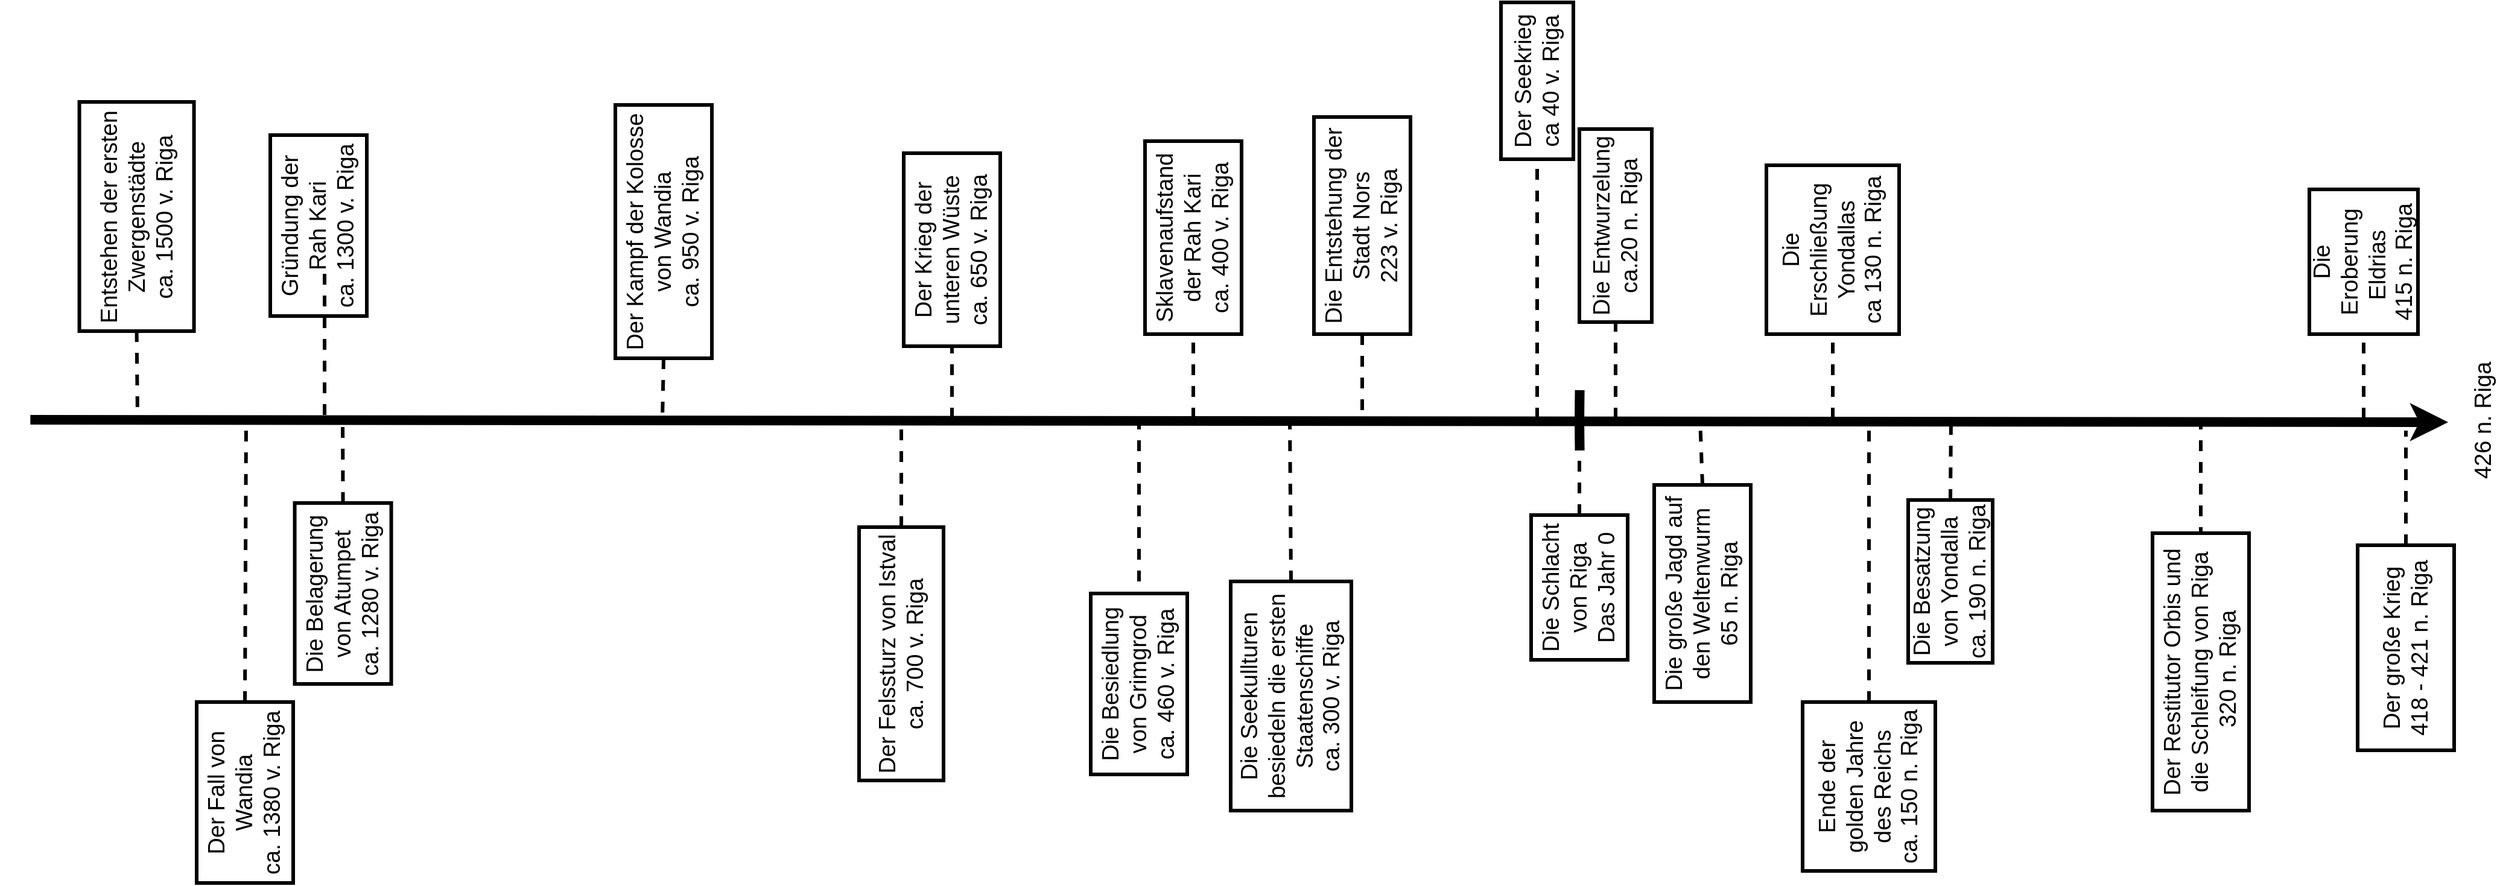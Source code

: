 <mxfile version="13.6.2" type="device"><diagram id="AsUITqDot0iEGMl_Esiu" name="Page-1"><mxGraphModel dx="1886" dy="769" grid="1" gridSize="10" guides="1" tooltips="1" connect="1" arrows="1" fold="1" page="1" pageScale="1" pageWidth="1920" pageHeight="1200" math="0" shadow="0"><root><mxCell id="0"/><mxCell id="1" parent="0"/><mxCell id="MPMMYVgVFY9SuE7YQTfB-1" value="" style="endArrow=classic;html=1;strokeWidth=8;rotation=270;exitX=0.521;exitY=1.244;exitDx=0;exitDy=0;exitPerimeter=0;" parent="1" source="MPMMYVgVFY9SuE7YQTfB-4" edge="1"><mxGeometry width="50" height="50" relative="1" as="geometry"><mxPoint x="200" y="603" as="sourcePoint"/><mxPoint x="2120" y="603" as="targetPoint"/><Array as="points"/></mxGeometry></mxCell><mxCell id="MPMMYVgVFY9SuE7YQTfB-2" value="" style="endArrow=none;dashed=1;html=1;strokeWidth=3;exitX=0.5;exitY=0;exitDx=0;exitDy=0;rotation=270;" parent="1" source="MPMMYVgVFY9SuE7YQTfB-5" edge="1"><mxGeometry width="50" height="50" relative="1" as="geometry"><mxPoint x="1900" y="680" as="sourcePoint"/><mxPoint x="2085" y="610" as="targetPoint"/></mxGeometry></mxCell><mxCell id="MPMMYVgVFY9SuE7YQTfB-3" value="&lt;font style=&quot;font-size: 19px&quot;&gt;426 n. Riga&lt;/font&gt;" style="text;html=1;strokeColor=none;fillColor=none;align=center;verticalAlign=middle;whiteSpace=wrap;rounded=0;strokeWidth=3;rotation=270;" parent="1" vertex="1"><mxGeometry x="2100" y="591.43" width="100" height="20" as="geometry"/></mxCell><mxCell id="MPMMYVgVFY9SuE7YQTfB-4" value="&lt;br&gt;" style="text;html=1;align=center;verticalAlign=middle;resizable=0;points=[];autosize=1;rotation=270;" parent="1" vertex="1"><mxGeometry x="91.273" y="591.429" width="20" height="20" as="geometry"/></mxCell><mxCell id="MPMMYVgVFY9SuE7YQTfB-5" value="&lt;font style=&quot;font-size: 19px&quot;&gt;Der große Krieg&lt;br&gt;418 - 421 n. Riga&lt;br&gt;&lt;/font&gt;" style="rounded=0;whiteSpace=wrap;html=1;strokeWidth=3;direction=south;rotation=270;fillColor=none;" parent="1" vertex="1"><mxGeometry x="2000" y="750" width="170" height="80" as="geometry"/></mxCell><mxCell id="MPMMYVgVFY9SuE7YQTfB-6" value="" style="endArrow=none;dashed=1;html=1;strokeWidth=3;rotation=270;exitX=1;exitY=0.5;exitDx=0;exitDy=0;" parent="1" source="MPMMYVgVFY9SuE7YQTfB-7" edge="1"><mxGeometry width="50" height="50" relative="1" as="geometry"><mxPoint x="1390" y="800" as="sourcePoint"/><mxPoint x="1400" y="600" as="targetPoint"/></mxGeometry></mxCell><mxCell id="MPMMYVgVFY9SuE7YQTfB-7" value="&lt;font style=&quot;font-size: 19px&quot;&gt;Die Schlacht von Riga&lt;br&gt;Das Jahr 0&lt;/font&gt;" style="rounded=0;whiteSpace=wrap;html=1;strokeWidth=3;rotation=270;fillColor=none;" parent="1" vertex="1"><mxGeometry x="1340" y="700" width="120" height="80" as="geometry"/></mxCell><mxCell id="MPMMYVgVFY9SuE7YQTfB-8" value="" style="endArrow=none;dashed=1;html=1;strokeWidth=3;rotation=270;" parent="1" edge="1"><mxGeometry width="50" height="50" relative="1" as="geometry"><mxPoint x="360" y="480" as="sourcePoint"/><mxPoint x="360" y="600" as="targetPoint"/></mxGeometry></mxCell><mxCell id="MPMMYVgVFY9SuE7YQTfB-9" value="&lt;font style=&quot;font-size: 19px&quot;&gt;Gründung der Rah Kari&lt;br&gt;ca. 1300 v. Riga&lt;/font&gt;" style="rounded=0;whiteSpace=wrap;html=1;strokeWidth=3;rotation=270;fillColor=none;" parent="1" vertex="1"><mxGeometry x="280" y="400" width="150" height="80" as="geometry"/></mxCell><mxCell id="MPMMYVgVFY9SuE7YQTfB-10" value="&lt;font style=&quot;font-size: 19px&quot;&gt;Entstehen der ersten Zwergenstädte&lt;br&gt;ca. 1500 v. Riga&lt;/font&gt;" style="rounded=0;whiteSpace=wrap;html=1;strokeWidth=3;rotation=270;fillColor=none;" parent="1" vertex="1"><mxGeometry x="109.27" y="385" width="190" height="95" as="geometry"/></mxCell><mxCell id="MPMMYVgVFY9SuE7YQTfB-11" value="" style="endArrow=none;dashed=1;html=1;strokeWidth=3;rotation=270;exitX=0;exitY=0.5;exitDx=0;exitDy=0;" parent="1" source="MPMMYVgVFY9SuE7YQTfB-10" edge="1"><mxGeometry width="50" height="50" relative="1" as="geometry"><mxPoint x="205" y="550" as="sourcePoint"/><mxPoint x="205" y="600" as="targetPoint"/></mxGeometry></mxCell><mxCell id="MPMMYVgVFY9SuE7YQTfB-12" value="" style="endArrow=none;dashed=1;html=1;strokeWidth=3;exitX=1;exitY=0.5;exitDx=0;exitDy=0;rotation=270;" parent="1" edge="1" source="MPMMYVgVFY9SuE7YQTfB-13"><mxGeometry width="50" height="50" relative="1" as="geometry"><mxPoint x="838" y="710" as="sourcePoint"/><mxPoint x="838" y="600" as="targetPoint"/></mxGeometry></mxCell><mxCell id="MPMMYVgVFY9SuE7YQTfB-13" value="&lt;font style=&quot;font-size: 19px&quot;&gt;Der Felssturz von Istval&lt;br&gt;ca. 700 v. Riga&lt;br&gt;&lt;/font&gt;" style="rounded=0;whiteSpace=wrap;html=1;strokeWidth=3;rotation=270;fillColor=none;" parent="1" vertex="1"><mxGeometry x="733" y="760" width="210" height="70" as="geometry"/></mxCell><mxCell id="MPMMYVgVFY9SuE7YQTfB-14" value="" style="endArrow=none;dashed=1;html=1;strokeWidth=3;exitX=0;exitY=0.5;exitDx=0;exitDy=0;rotation=270;" parent="1" source="MPMMYVgVFY9SuE7YQTfB-15" edge="1"><mxGeometry width="50" height="50" relative="1" as="geometry"><mxPoint x="1200" y="470" as="sourcePoint"/><mxPoint x="1220" y="600" as="targetPoint"/></mxGeometry></mxCell><mxCell id="MPMMYVgVFY9SuE7YQTfB-15" value="&lt;font style=&quot;font-size: 19px&quot;&gt;Die Entstehung der Stadt Nors&lt;br&gt;223 v. Riga&lt;br&gt;&lt;/font&gt;" style="rounded=0;whiteSpace=wrap;html=1;strokeWidth=3;rotation=270;fillColor=none;" parent="1" vertex="1"><mxGeometry x="1130" y="400" width="180" height="80" as="geometry"/></mxCell><mxCell id="MPMMYVgVFY9SuE7YQTfB-16" value="" style="endArrow=none;dashed=1;html=1;strokeWidth=3;exitX=0;exitY=0.5;exitDx=0;exitDy=0;rotation=270;" parent="1" source="MPMMYVgVFY9SuE7YQTfB-17" edge="1"><mxGeometry width="50" height="50" relative="1" as="geometry"><mxPoint x="600" y="370" as="sourcePoint"/><mxPoint x="640" y="600" as="targetPoint"/></mxGeometry></mxCell><mxCell id="MPMMYVgVFY9SuE7YQTfB-17" value="&lt;font style=&quot;font-size: 19px&quot;&gt;Der Kampf der Kolosse von Wandia&lt;br&gt;ca. 950 v. Riga&lt;br&gt;&lt;/font&gt;" style="rounded=0;whiteSpace=wrap;html=1;strokeWidth=3;rotation=270;fillColor=none;" parent="1" vertex="1"><mxGeometry x="536" y="405" width="210" height="80" as="geometry"/></mxCell><mxCell id="MPMMYVgVFY9SuE7YQTfB-18" value="" style="endArrow=none;dashed=1;html=1;strokeWidth=3;exitX=1;exitY=0.5;exitDx=0;exitDy=0;rotation=270;" parent="1" source="MPMMYVgVFY9SuE7YQTfB-19" edge="1"><mxGeometry width="50" height="50" relative="1" as="geometry"><mxPoint x="300" y="930" as="sourcePoint"/><mxPoint x="295" y="600" as="targetPoint"/></mxGeometry></mxCell><mxCell id="MPMMYVgVFY9SuE7YQTfB-19" value="&lt;font style=&quot;font-size: 19px&quot;&gt;Der Fall von Wandia&lt;br&gt;ca. 1380 v. Riga&lt;/font&gt;" style="rounded=0;whiteSpace=wrap;html=1;strokeWidth=3;rotation=270;fillColor=none;" parent="1" vertex="1"><mxGeometry x="219" y="870" width="150" height="80" as="geometry"/></mxCell><mxCell id="MPMMYVgVFY9SuE7YQTfB-20" value="&lt;font style=&quot;font-size: 19px&quot;&gt;Die Belagerung von Atumpet&lt;br&gt;ca. 1280 v. Riga&lt;/font&gt;" style="rounded=0;whiteSpace=wrap;html=1;strokeWidth=3;rotation=270;fillColor=none;" parent="1" vertex="1"><mxGeometry x="300.27" y="705" width="150" height="80" as="geometry"/></mxCell><mxCell id="MPMMYVgVFY9SuE7YQTfB-21" value="" style="endArrow=none;dashed=1;html=1;strokeWidth=3;exitX=1;exitY=0.5;exitDx=0;exitDy=0;rotation=270;" parent="1" source="MPMMYVgVFY9SuE7YQTfB-20" edge="1"><mxGeometry width="50" height="50" relative="1" as="geometry"><mxPoint x="940" y="680" as="sourcePoint"/><mxPoint x="375" y="600" as="targetPoint"/></mxGeometry></mxCell><mxCell id="MPMMYVgVFY9SuE7YQTfB-22" value="&lt;font style=&quot;font-size: 19px&quot;&gt;Der Krieg der unteren Wüste&lt;br&gt;ca. 650 v. Riga&lt;/font&gt;" style="rounded=0;whiteSpace=wrap;html=1;strokeWidth=3;rotation=270;fillColor=none;" parent="1" vertex="1"><mxGeometry x="800" y="420" width="160" height="80" as="geometry"/></mxCell><mxCell id="MPMMYVgVFY9SuE7YQTfB-23" value="" style="endArrow=none;dashed=1;html=1;strokeWidth=3;entryX=0;entryY=0.5;entryDx=0;entryDy=0;rotation=270;" parent="1" target="MPMMYVgVFY9SuE7YQTfB-22" edge="1"><mxGeometry width="50" height="50" relative="1" as="geometry"><mxPoint x="880" y="600" as="sourcePoint"/><mxPoint x="990" y="630" as="targetPoint"/></mxGeometry></mxCell><mxCell id="MPMMYVgVFY9SuE7YQTfB-24" value="&lt;font style=&quot;font-size: 19px&quot;&gt;Die Entwurzelung&lt;br&gt;ca.20 n. Riga&lt;/font&gt;" style="rounded=0;whiteSpace=wrap;html=1;strokeWidth=3;rotation=270;fillColor=none;" parent="1" vertex="1"><mxGeometry x="1350" y="410" width="160" height="60" as="geometry"/></mxCell><mxCell id="MPMMYVgVFY9SuE7YQTfB-25" value="" style="endArrow=none;dashed=1;html=1;strokeWidth=3;entryX=0;entryY=0.5;entryDx=0;entryDy=0;rotation=270;" parent="1" target="MPMMYVgVFY9SuE7YQTfB-24" edge="1"><mxGeometry width="50" height="50" relative="1" as="geometry"><mxPoint x="1430" y="600" as="sourcePoint"/><mxPoint x="990" y="630" as="targetPoint"/></mxGeometry></mxCell><mxCell id="MPMMYVgVFY9SuE7YQTfB-26" value="" style="endArrow=none;html=1;strokeWidth=8;rotation=270;" parent="1" edge="1"><mxGeometry width="50" height="50" relative="1" as="geometry"><mxPoint x="1400.29" y="626.43" as="sourcePoint"/><mxPoint x="1400.29" y="576.43" as="targetPoint"/><Array as="points"><mxPoint x="1400" y="601.43"/></Array></mxGeometry></mxCell><mxCell id="MPMMYVgVFY9SuE7YQTfB-27" value="&lt;font style=&quot;font-size: 19px&quot;&gt;Ende der golden Jahre des Reichs&lt;br&gt;ca. 150 n. Riga&lt;/font&gt;" style="rounded=0;whiteSpace=wrap;html=1;strokeWidth=3;rotation=270;fillColor=none;" parent="1" vertex="1"><mxGeometry x="1570" y="850" width="140" height="110" as="geometry"/></mxCell><mxCell id="MPMMYVgVFY9SuE7YQTfB-28" value="" style="endArrow=none;dashed=1;html=1;strokeWidth=3;exitX=1;exitY=0.5;exitDx=0;exitDy=0;rotation=270;" parent="1" source="MPMMYVgVFY9SuE7YQTfB-27" edge="1"><mxGeometry width="50" height="50" relative="1" as="geometry"><mxPoint x="1500" y="720" as="sourcePoint"/><mxPoint x="1640" y="600" as="targetPoint"/></mxGeometry></mxCell><mxCell id="MPMMYVgVFY9SuE7YQTfB-29" value="&lt;font style=&quot;font-size: 19px&quot;&gt;Sklavenaufstand der Rah Kari&lt;br&gt;ca. 400 v. Riga&lt;/font&gt;" style="rounded=0;whiteSpace=wrap;html=1;strokeWidth=3;rotation=270;fillColor=none;" parent="1" vertex="1"><mxGeometry x="1000" y="410" width="160" height="80" as="geometry"/></mxCell><mxCell id="MPMMYVgVFY9SuE7YQTfB-30" value="" style="endArrow=none;dashed=1;html=1;strokeWidth=3;rotation=270;entryX=0;entryY=0.5;entryDx=0;entryDy=0;" parent="1" target="MPMMYVgVFY9SuE7YQTfB-29" edge="1"><mxGeometry width="50" height="50" relative="1" as="geometry"><mxPoint x="1080" y="600" as="sourcePoint"/><mxPoint x="1100" y="550" as="targetPoint"/></mxGeometry></mxCell><mxCell id="MPMMYVgVFY9SuE7YQTfB-31" value="&lt;font style=&quot;font-size: 19px&quot;&gt;Die Erschließung Yondallas&lt;br&gt;ca 130 n. Riga&lt;br&gt;&lt;/font&gt;" style="rounded=0;whiteSpace=wrap;html=1;strokeWidth=3;rotation=270;fillColor=none;" parent="1" vertex="1"><mxGeometry x="1540" y="405" width="140" height="110" as="geometry"/></mxCell><mxCell id="MPMMYVgVFY9SuE7YQTfB-32" value="&lt;font style=&quot;font-size: 19px&quot;&gt;Die Eroberung Eldrias&amp;nbsp;&lt;br&gt;415 n. Riga&lt;/font&gt;" style="rounded=0;whiteSpace=wrap;html=1;strokeWidth=3;rotation=270;fillColor=none;" parent="1" vertex="1"><mxGeometry x="1990" y="425" width="120" height="90" as="geometry"/></mxCell><mxCell id="MPMMYVgVFY9SuE7YQTfB-33" value="" style="endArrow=none;dashed=1;html=1;strokeWidth=3;entryX=0;entryY=0.5;entryDx=0;entryDy=0;rotation=270;" parent="1" target="MPMMYVgVFY9SuE7YQTfB-32" edge="1"><mxGeometry width="50" height="50" relative="1" as="geometry"><mxPoint x="2050" y="600" as="sourcePoint"/><mxPoint x="990" y="630" as="targetPoint"/></mxGeometry></mxCell><mxCell id="MPMMYVgVFY9SuE7YQTfB-34" value="" style="endArrow=none;dashed=1;html=1;strokeWidth=3;entryX=0;entryY=0.5;entryDx=0;entryDy=0;rotation=270;" parent="1" target="MPMMYVgVFY9SuE7YQTfB-31" edge="1"><mxGeometry width="50" height="50" relative="1" as="geometry"><mxPoint x="1610" y="600" as="sourcePoint"/><mxPoint x="990" y="630" as="targetPoint"/></mxGeometry></mxCell><mxCell id="MPMMYVgVFY9SuE7YQTfB-35" value="&lt;font style=&quot;font-size: 19px&quot;&gt;Der Restitutor Orbis und die Schleifung von Riga&lt;br&gt;&amp;nbsp;320 n. Riga&lt;/font&gt;" style="rounded=0;whiteSpace=wrap;html=1;strokeWidth=3;rotation=270;fillColor=none;" parent="1" vertex="1"><mxGeometry x="1800" y="770" width="230" height="80" as="geometry"/></mxCell><mxCell id="MPMMYVgVFY9SuE7YQTfB-36" value="" style="endArrow=none;dashed=1;html=1;strokeWidth=3;rotation=270;entryX=1;entryY=0.5;entryDx=0;entryDy=0;" parent="1" target="MPMMYVgVFY9SuE7YQTfB-35" edge="1"><mxGeometry width="50" height="50" relative="1" as="geometry"><mxPoint x="1915" y="600" as="sourcePoint"/><mxPoint x="1915" y="660" as="targetPoint"/></mxGeometry></mxCell><mxCell id="MPMMYVgVFY9SuE7YQTfB-37" value="&lt;font style=&quot;font-size: 19px&quot;&gt;Die Besatzung von Yondalla&lt;br&gt;ca. 190 n. Riga&lt;/font&gt;" style="rounded=0;whiteSpace=wrap;html=1;strokeWidth=3;rotation=270;fillColor=none;" parent="1" vertex="1"><mxGeometry x="1640" y="700" width="135" height="70" as="geometry"/></mxCell><mxCell id="MPMMYVgVFY9SuE7YQTfB-38" value="" style="endArrow=none;dashed=1;html=1;strokeWidth=3;rotation=270;exitX=1;exitY=0.5;exitDx=0;exitDy=0;" parent="1" source="MPMMYVgVFY9SuE7YQTfB-37" edge="1"><mxGeometry width="50" height="50" relative="1" as="geometry"><mxPoint x="940" y="680" as="sourcePoint"/><mxPoint x="1708" y="600" as="targetPoint"/></mxGeometry></mxCell><mxCell id="MPMMYVgVFY9SuE7YQTfB-39" value="&lt;font style=&quot;font-size: 19px&quot;&gt;Die große Jagd auf den Weltenwurm&lt;br&gt;65 n. Riga&lt;/font&gt;" style="rounded=0;whiteSpace=wrap;html=1;strokeWidth=3;rotation=270;fillColor=none;" parent="1" vertex="1"><mxGeometry x="1412" y="705" width="180" height="80" as="geometry"/></mxCell><mxCell id="MPMMYVgVFY9SuE7YQTfB-40" value="" style="endArrow=none;dashed=1;html=1;strokeWidth=3;exitX=1;exitY=0.5;exitDx=0;exitDy=0;rotation=270;" parent="1" source="MPMMYVgVFY9SuE7YQTfB-39" edge="1"><mxGeometry width="50" height="50" relative="1" as="geometry"><mxPoint x="940" y="680" as="sourcePoint"/><mxPoint x="1500" y="600" as="targetPoint"/></mxGeometry></mxCell><mxCell id="MPMMYVgVFY9SuE7YQTfB-46" value="&lt;font style=&quot;font-size: 19px&quot;&gt;Die Besiedlung von Grimgrod&lt;br&gt;ca. 460 v. Riga&lt;br&gt;&lt;/font&gt;" style="rounded=0;whiteSpace=wrap;html=1;strokeWidth=3;rotation=270;fillColor=none;" parent="1" vertex="1"><mxGeometry x="960" y="780" width="150" height="80" as="geometry"/></mxCell><mxCell id="MPMMYVgVFY9SuE7YQTfB-47" value="" style="endArrow=none;dashed=1;html=1;strokeWidth=3;entryX=1;entryY=0.5;entryDx=0;entryDy=0;" parent="1" target="MPMMYVgVFY9SuE7YQTfB-46" edge="1"><mxGeometry width="50" height="50" relative="1" as="geometry"><mxPoint x="1035" y="600" as="sourcePoint"/><mxPoint x="1035" y="700" as="targetPoint"/></mxGeometry></mxCell><mxCell id="MPMMYVgVFY9SuE7YQTfB-52" value="&lt;font style=&quot;font-size: 19px&quot;&gt;Die Seekullturen besiedeln die ersten Staatenschiffe&lt;br&gt;ca. 300 v. Riga&lt;br&gt;&lt;/font&gt;" style="rounded=0;whiteSpace=wrap;html=1;rotation=270;strokeWidth=3;fillColor=none;" parent="1" vertex="1"><mxGeometry x="1066" y="780" width="190" height="100" as="geometry"/></mxCell><mxCell id="MPMMYVgVFY9SuE7YQTfB-54" value="&lt;font style=&quot;font-size: 19px&quot;&gt;Der Seekrieg&lt;br&gt;ca 40 v. Riga&lt;/font&gt;" style="rounded=0;whiteSpace=wrap;html=1;rotation=270;strokeWidth=3;fillColor=none;" parent="1" vertex="1"><mxGeometry x="1300" y="290" width="130" height="60" as="geometry"/></mxCell><mxCell id="MPMMYVgVFY9SuE7YQTfB-56" value="" style="endArrow=none;dashed=1;html=1;strokeWidth=3;exitX=1;exitY=0.5;exitDx=0;exitDy=0;" parent="1" source="MPMMYVgVFY9SuE7YQTfB-52" edge="1"><mxGeometry width="50" height="50" relative="1" as="geometry"><mxPoint x="820" y="640" as="sourcePoint"/><mxPoint x="1160" y="600" as="targetPoint"/></mxGeometry></mxCell><mxCell id="MPMMYVgVFY9SuE7YQTfB-57" value="" style="endArrow=none;dashed=1;html=1;strokeWidth=3;entryX=0;entryY=0.5;entryDx=0;entryDy=0;" parent="1" target="MPMMYVgVFY9SuE7YQTfB-54" edge="1"><mxGeometry width="50" height="50" relative="1" as="geometry"><mxPoint x="1365" y="600" as="sourcePoint"/><mxPoint x="870" y="590" as="targetPoint"/></mxGeometry></mxCell></root></mxGraphModel></diagram></mxfile>